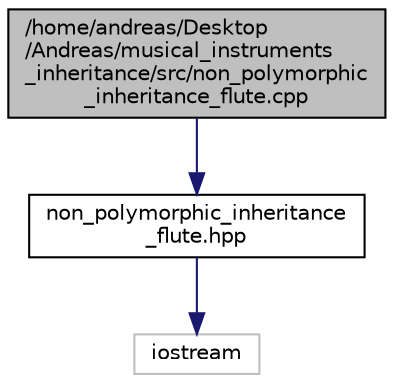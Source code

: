 digraph "/home/andreas/Desktop/Andreas/musical_instruments_inheritance/src/non_polymorphic_inheritance_flute.cpp"
{
  edge [fontname="Helvetica",fontsize="10",labelfontname="Helvetica",labelfontsize="10"];
  node [fontname="Helvetica",fontsize="10",shape=record];
  Node1 [label="/home/andreas/Desktop\l/Andreas/musical_instruments\l_inheritance/src/non_polymorphic\l_inheritance_flute.cpp",height=0.2,width=0.4,color="black", fillcolor="grey75", style="filled", fontcolor="black"];
  Node1 -> Node2 [color="midnightblue",fontsize="10",style="solid",fontname="Helvetica"];
  Node2 [label="non_polymorphic_inheritance\l_flute.hpp",height=0.2,width=0.4,color="black", fillcolor="white", style="filled",URL="$non__polymorphic__inheritance__flute_8hpp.html",tooltip="File contains declaration of Concert_flute base class and piccolo derived class. "];
  Node2 -> Node3 [color="midnightblue",fontsize="10",style="solid",fontname="Helvetica"];
  Node3 [label="iostream",height=0.2,width=0.4,color="grey75", fillcolor="white", style="filled"];
}
